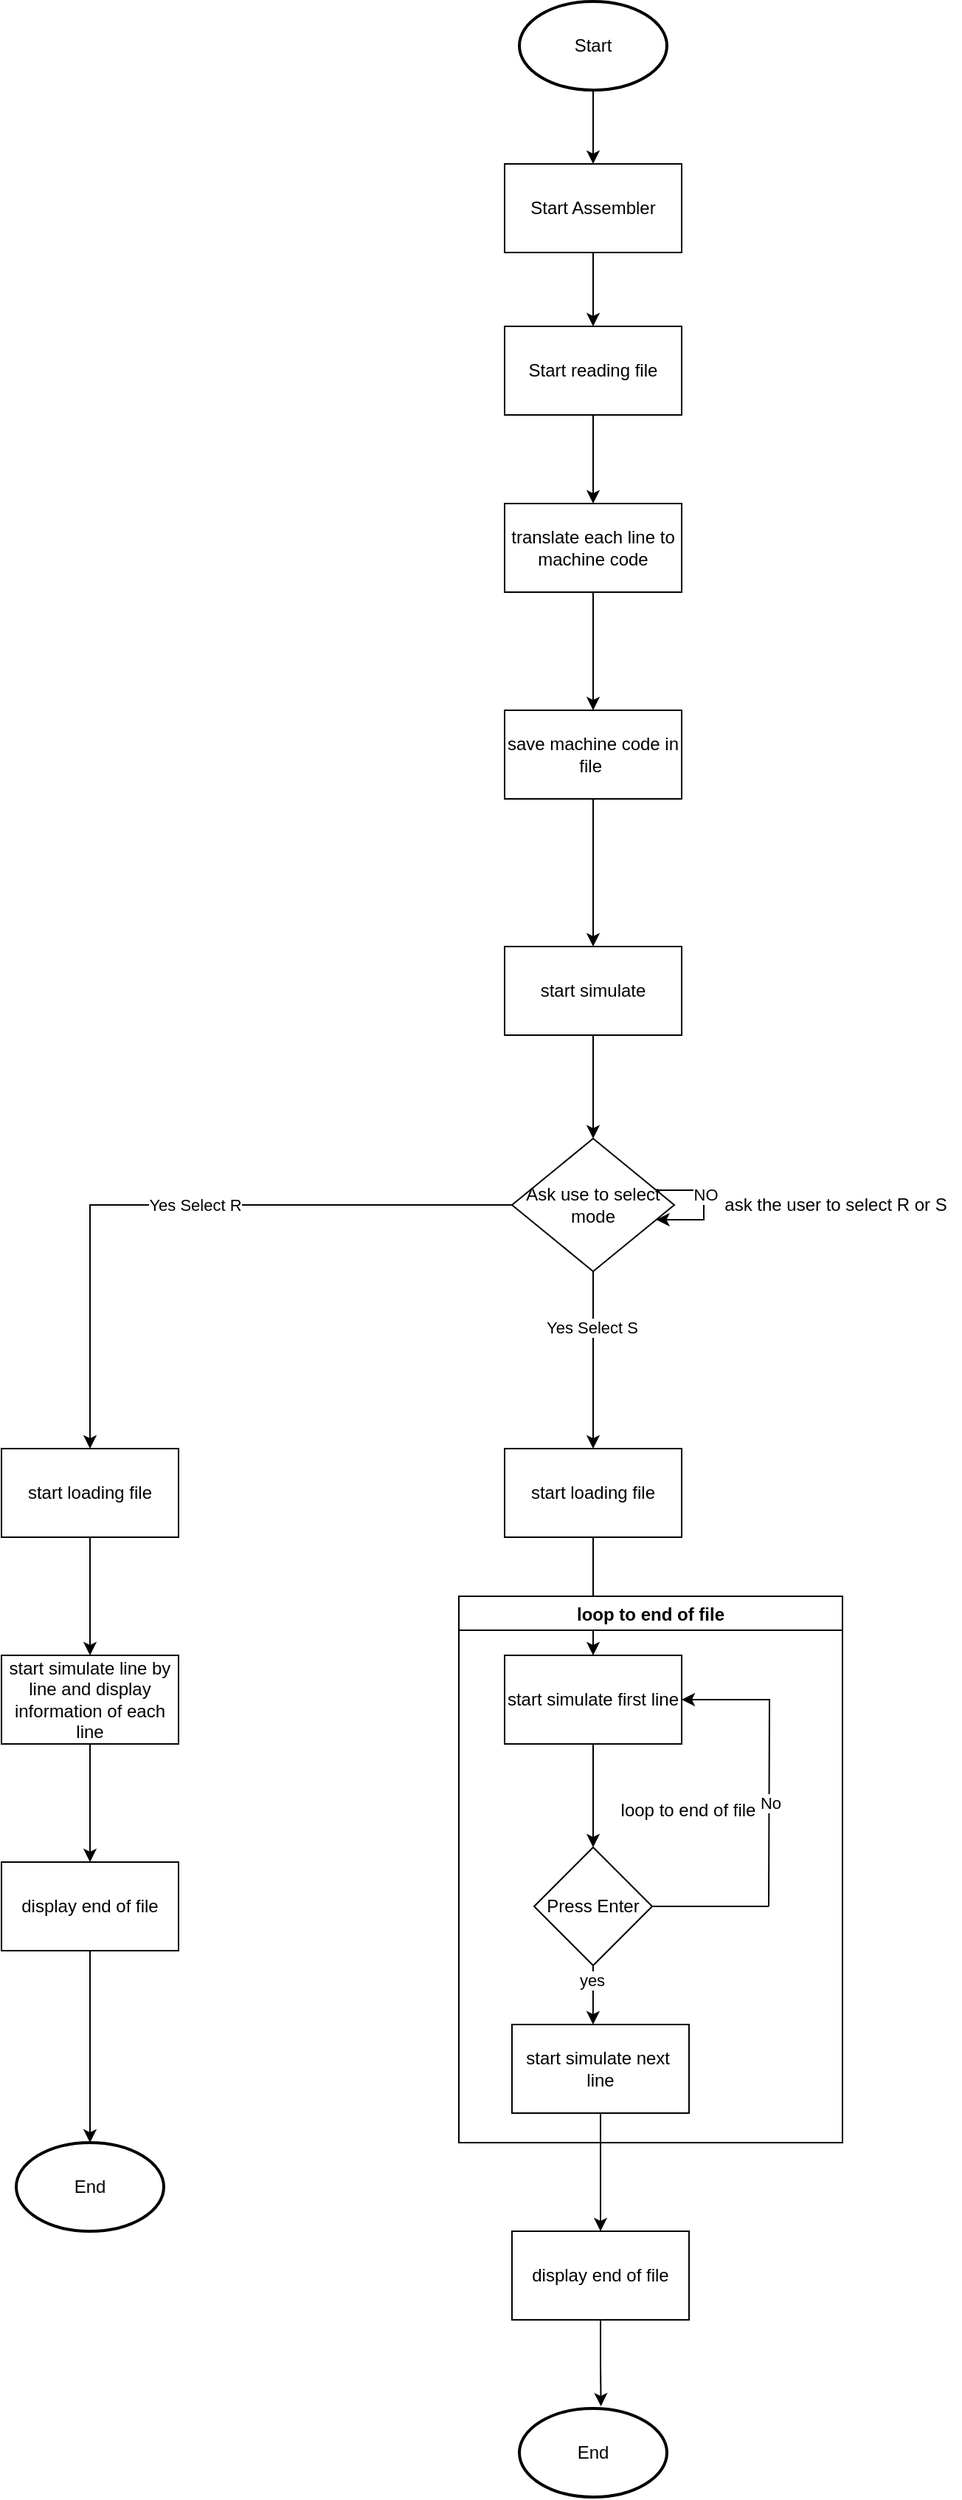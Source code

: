 <mxfile version="24.8.3">
  <diagram name="Page-1" id="f_PlwWeyoEnGcwazXD0S">
    <mxGraphModel dx="2218" dy="910" grid="1" gridSize="10" guides="1" tooltips="1" connect="1" arrows="1" fold="1" page="1" pageScale="1" pageWidth="850" pageHeight="1100" math="0" shadow="0">
      <root>
        <mxCell id="0" />
        <mxCell id="1" parent="0" />
        <mxCell id="zXDdjIVoU2AJvnj1YrXP-12" style="edgeStyle=orthogonalEdgeStyle;rounded=0;orthogonalLoop=1;jettySize=auto;html=1;entryX=0.5;entryY=0;entryDx=0;entryDy=0;" edge="1" parent="1" source="zXDdjIVoU2AJvnj1YrXP-1" target="zXDdjIVoU2AJvnj1YrXP-5">
          <mxGeometry relative="1" as="geometry" />
        </mxCell>
        <mxCell id="zXDdjIVoU2AJvnj1YrXP-1" value="Start Assembler" style="rounded=0;whiteSpace=wrap;html=1;" vertex="1" parent="1">
          <mxGeometry x="301" y="190" width="120" height="60" as="geometry" />
        </mxCell>
        <mxCell id="zXDdjIVoU2AJvnj1YrXP-11" style="edgeStyle=orthogonalEdgeStyle;rounded=0;orthogonalLoop=1;jettySize=auto;html=1;entryX=0.5;entryY=0;entryDx=0;entryDy=0;" edge="1" parent="1" source="zXDdjIVoU2AJvnj1YrXP-5" target="zXDdjIVoU2AJvnj1YrXP-7">
          <mxGeometry relative="1" as="geometry" />
        </mxCell>
        <mxCell id="zXDdjIVoU2AJvnj1YrXP-5" value="Start reading file " style="rounded=0;whiteSpace=wrap;html=1;" vertex="1" parent="1">
          <mxGeometry x="301" y="300" width="120" height="60" as="geometry" />
        </mxCell>
        <mxCell id="zXDdjIVoU2AJvnj1YrXP-14" value="" style="edgeStyle=orthogonalEdgeStyle;rounded=0;orthogonalLoop=1;jettySize=auto;html=1;" edge="1" parent="1" source="zXDdjIVoU2AJvnj1YrXP-7" target="zXDdjIVoU2AJvnj1YrXP-13">
          <mxGeometry relative="1" as="geometry" />
        </mxCell>
        <mxCell id="zXDdjIVoU2AJvnj1YrXP-7" value="translate each line to machine code " style="rounded=0;whiteSpace=wrap;html=1;" vertex="1" parent="1">
          <mxGeometry x="301" y="420" width="120" height="60" as="geometry" />
        </mxCell>
        <mxCell id="zXDdjIVoU2AJvnj1YrXP-68" style="edgeStyle=orthogonalEdgeStyle;rounded=0;orthogonalLoop=1;jettySize=auto;html=1;entryX=0.5;entryY=0;entryDx=0;entryDy=0;" edge="1" parent="1" source="zXDdjIVoU2AJvnj1YrXP-13" target="zXDdjIVoU2AJvnj1YrXP-20">
          <mxGeometry relative="1" as="geometry">
            <mxPoint x="361" y="640" as="targetPoint" />
          </mxGeometry>
        </mxCell>
        <mxCell id="zXDdjIVoU2AJvnj1YrXP-13" value="save machine code in file&amp;nbsp;  " style="whiteSpace=wrap;html=1;rounded=0;" vertex="1" parent="1">
          <mxGeometry x="301" y="560" width="120" height="60" as="geometry" />
        </mxCell>
        <mxCell id="zXDdjIVoU2AJvnj1YrXP-25" value="" style="edgeStyle=orthogonalEdgeStyle;rounded=0;orthogonalLoop=1;jettySize=auto;html=1;" edge="1" parent="1" source="zXDdjIVoU2AJvnj1YrXP-20" target="zXDdjIVoU2AJvnj1YrXP-24">
          <mxGeometry relative="1" as="geometry" />
        </mxCell>
        <mxCell id="zXDdjIVoU2AJvnj1YrXP-20" value="start simulate " style="whiteSpace=wrap;html=1;rounded=0;" vertex="1" parent="1">
          <mxGeometry x="301" y="720" width="120" height="60" as="geometry" />
        </mxCell>
        <mxCell id="zXDdjIVoU2AJvnj1YrXP-30" value="" style="edgeStyle=orthogonalEdgeStyle;rounded=0;orthogonalLoop=1;jettySize=auto;html=1;" edge="1" parent="1" source="zXDdjIVoU2AJvnj1YrXP-24" target="zXDdjIVoU2AJvnj1YrXP-29">
          <mxGeometry relative="1" as="geometry" />
        </mxCell>
        <mxCell id="zXDdjIVoU2AJvnj1YrXP-31" value="Yes Select R" style="edgeLabel;html=1;align=center;verticalAlign=middle;resizable=0;points=[];" vertex="1" connectable="0" parent="zXDdjIVoU2AJvnj1YrXP-30">
          <mxGeometry x="-0.047" relative="1" as="geometry">
            <mxPoint as="offset" />
          </mxGeometry>
        </mxCell>
        <mxCell id="zXDdjIVoU2AJvnj1YrXP-34" value="" style="edgeStyle=orthogonalEdgeStyle;rounded=0;orthogonalLoop=1;jettySize=auto;html=1;" edge="1" parent="1" source="zXDdjIVoU2AJvnj1YrXP-24" target="zXDdjIVoU2AJvnj1YrXP-33">
          <mxGeometry relative="1" as="geometry" />
        </mxCell>
        <mxCell id="zXDdjIVoU2AJvnj1YrXP-35" value="Yes Select S" style="edgeLabel;html=1;align=center;verticalAlign=middle;resizable=0;points=[];" vertex="1" connectable="0" parent="zXDdjIVoU2AJvnj1YrXP-34">
          <mxGeometry x="-0.373" y="-1" relative="1" as="geometry">
            <mxPoint as="offset" />
          </mxGeometry>
        </mxCell>
        <mxCell id="zXDdjIVoU2AJvnj1YrXP-24" value="Ask use to select mode " style="rhombus;whiteSpace=wrap;html=1;rounded=0;" vertex="1" parent="1">
          <mxGeometry x="306" y="850" width="110" height="90" as="geometry" />
        </mxCell>
        <mxCell id="zXDdjIVoU2AJvnj1YrXP-26" style="edgeStyle=orthogonalEdgeStyle;rounded=0;orthogonalLoop=1;jettySize=auto;html=1;elbow=horizontal;" edge="1" parent="1" source="zXDdjIVoU2AJvnj1YrXP-24" target="zXDdjIVoU2AJvnj1YrXP-24">
          <mxGeometry relative="1" as="geometry" />
        </mxCell>
        <mxCell id="zXDdjIVoU2AJvnj1YrXP-27" value="NO " style="edgeLabel;html=1;align=center;verticalAlign=middle;resizable=0;points=[];" vertex="1" connectable="0" parent="zXDdjIVoU2AJvnj1YrXP-26">
          <mxGeometry x="-0.178" y="1" relative="1" as="geometry">
            <mxPoint as="offset" />
          </mxGeometry>
        </mxCell>
        <mxCell id="zXDdjIVoU2AJvnj1YrXP-28" value="ask the user to select R or S" style="text;html=1;align=center;verticalAlign=middle;resizable=0;points=[];autosize=1;strokeColor=none;fillColor=none;" vertex="1" parent="1">
          <mxGeometry x="440" y="880" width="170" height="30" as="geometry" />
        </mxCell>
        <mxCell id="zXDdjIVoU2AJvnj1YrXP-57" style="edgeStyle=orthogonalEdgeStyle;rounded=0;orthogonalLoop=1;jettySize=auto;html=1;" edge="1" parent="1" source="zXDdjIVoU2AJvnj1YrXP-29" target="zXDdjIVoU2AJvnj1YrXP-56">
          <mxGeometry relative="1" as="geometry" />
        </mxCell>
        <mxCell id="zXDdjIVoU2AJvnj1YrXP-29" value="start loading file" style="whiteSpace=wrap;html=1;rounded=0;" vertex="1" parent="1">
          <mxGeometry x="-40" y="1060" width="120" height="60" as="geometry" />
        </mxCell>
        <mxCell id="zXDdjIVoU2AJvnj1YrXP-37" value="" style="edgeStyle=orthogonalEdgeStyle;rounded=0;orthogonalLoop=1;jettySize=auto;html=1;" edge="1" parent="1" source="zXDdjIVoU2AJvnj1YrXP-33" target="zXDdjIVoU2AJvnj1YrXP-36">
          <mxGeometry relative="1" as="geometry" />
        </mxCell>
        <mxCell id="zXDdjIVoU2AJvnj1YrXP-33" value="start loading file" style="whiteSpace=wrap;html=1;rounded=0;" vertex="1" parent="1">
          <mxGeometry x="301" y="1060" width="120" height="60" as="geometry" />
        </mxCell>
        <mxCell id="zXDdjIVoU2AJvnj1YrXP-41" value="" style="edgeStyle=orthogonalEdgeStyle;rounded=0;orthogonalLoop=1;jettySize=auto;html=1;" edge="1" parent="1" source="zXDdjIVoU2AJvnj1YrXP-36" target="zXDdjIVoU2AJvnj1YrXP-40">
          <mxGeometry relative="1" as="geometry" />
        </mxCell>
        <mxCell id="zXDdjIVoU2AJvnj1YrXP-44" style="edgeStyle=orthogonalEdgeStyle;rounded=0;orthogonalLoop=1;jettySize=auto;html=1;endArrow=none;endFill=0;startArrow=classic;startFill=1;" edge="1" parent="1" source="zXDdjIVoU2AJvnj1YrXP-36">
          <mxGeometry relative="1" as="geometry">
            <mxPoint x="480" y="1370.0" as="targetPoint" />
          </mxGeometry>
        </mxCell>
        <mxCell id="zXDdjIVoU2AJvnj1YrXP-45" value="No" style="edgeLabel;html=1;align=center;verticalAlign=middle;resizable=0;points=[];" vertex="1" connectable="0" parent="zXDdjIVoU2AJvnj1YrXP-44">
          <mxGeometry x="0.293" relative="1" as="geometry">
            <mxPoint as="offset" />
          </mxGeometry>
        </mxCell>
        <mxCell id="zXDdjIVoU2AJvnj1YrXP-36" value="start simulate first line " style="whiteSpace=wrap;html=1;rounded=0;" vertex="1" parent="1">
          <mxGeometry x="301" y="1200" width="120" height="60" as="geometry" />
        </mxCell>
        <mxCell id="zXDdjIVoU2AJvnj1YrXP-43" style="edgeStyle=orthogonalEdgeStyle;rounded=0;orthogonalLoop=1;jettySize=auto;html=1;endArrow=none;endFill=0;" edge="1" parent="1" source="zXDdjIVoU2AJvnj1YrXP-40">
          <mxGeometry relative="1" as="geometry">
            <mxPoint x="480" y="1370.0" as="targetPoint" />
          </mxGeometry>
        </mxCell>
        <mxCell id="zXDdjIVoU2AJvnj1YrXP-40" value="Press Enter" style="rhombus;whiteSpace=wrap;html=1;rounded=0;" vertex="1" parent="1">
          <mxGeometry x="321" y="1330" width="80" height="80" as="geometry" />
        </mxCell>
        <mxCell id="zXDdjIVoU2AJvnj1YrXP-51" value="" style="edgeStyle=orthogonalEdgeStyle;rounded=0;orthogonalLoop=1;jettySize=auto;html=1;" edge="1" parent="1" source="zXDdjIVoU2AJvnj1YrXP-46" target="zXDdjIVoU2AJvnj1YrXP-50">
          <mxGeometry relative="1" as="geometry" />
        </mxCell>
        <mxCell id="zXDdjIVoU2AJvnj1YrXP-46" value="start simulate next&amp;nbsp; line " style="whiteSpace=wrap;html=1;rounded=0;" vertex="1" parent="1">
          <mxGeometry x="306" y="1450" width="120" height="60" as="geometry" />
        </mxCell>
        <mxCell id="zXDdjIVoU2AJvnj1YrXP-48" style="edgeStyle=orthogonalEdgeStyle;rounded=0;orthogonalLoop=1;jettySize=auto;html=1;entryX=0.458;entryY=0;entryDx=0;entryDy=0;entryPerimeter=0;" edge="1" parent="1" source="zXDdjIVoU2AJvnj1YrXP-40" target="zXDdjIVoU2AJvnj1YrXP-46">
          <mxGeometry relative="1" as="geometry" />
        </mxCell>
        <mxCell id="zXDdjIVoU2AJvnj1YrXP-54" value="yes" style="edgeLabel;html=1;align=center;verticalAlign=middle;resizable=0;points=[];" vertex="1" connectable="0" parent="zXDdjIVoU2AJvnj1YrXP-48">
          <mxGeometry x="-0.519" y="-1" relative="1" as="geometry">
            <mxPoint as="offset" />
          </mxGeometry>
        </mxCell>
        <mxCell id="zXDdjIVoU2AJvnj1YrXP-49" value="loop to end of file " style="text;html=1;align=center;verticalAlign=middle;resizable=0;points=[];autosize=1;strokeColor=none;fillColor=none;" vertex="1" parent="1">
          <mxGeometry x="370" y="1290" width="110" height="30" as="geometry" />
        </mxCell>
        <mxCell id="zXDdjIVoU2AJvnj1YrXP-50" value="display end of file " style="whiteSpace=wrap;html=1;rounded=0;" vertex="1" parent="1">
          <mxGeometry x="306" y="1590" width="120" height="60" as="geometry" />
        </mxCell>
        <mxCell id="zXDdjIVoU2AJvnj1YrXP-55" value="loop to end of file " style="swimlane;" vertex="1" parent="1">
          <mxGeometry x="270" y="1160" width="260" height="370" as="geometry" />
        </mxCell>
        <mxCell id="zXDdjIVoU2AJvnj1YrXP-59" style="edgeStyle=orthogonalEdgeStyle;rounded=0;orthogonalLoop=1;jettySize=auto;html=1;entryX=0.5;entryY=0;entryDx=0;entryDy=0;" edge="1" parent="1" source="zXDdjIVoU2AJvnj1YrXP-56" target="zXDdjIVoU2AJvnj1YrXP-58">
          <mxGeometry relative="1" as="geometry" />
        </mxCell>
        <mxCell id="zXDdjIVoU2AJvnj1YrXP-56" value="start simulate line by line and display information of each line " style="whiteSpace=wrap;html=1;rounded=0;" vertex="1" parent="1">
          <mxGeometry x="-40" y="1200" width="120" height="60" as="geometry" />
        </mxCell>
        <mxCell id="zXDdjIVoU2AJvnj1YrXP-62" style="edgeStyle=orthogonalEdgeStyle;rounded=0;orthogonalLoop=1;jettySize=auto;html=1;" edge="1" parent="1" source="zXDdjIVoU2AJvnj1YrXP-58">
          <mxGeometry relative="1" as="geometry">
            <mxPoint x="20" y="1530" as="targetPoint" />
          </mxGeometry>
        </mxCell>
        <mxCell id="zXDdjIVoU2AJvnj1YrXP-58" value="display end of file " style="whiteSpace=wrap;html=1;rounded=0;" vertex="1" parent="1">
          <mxGeometry x="-40" y="1340" width="120" height="60" as="geometry" />
        </mxCell>
        <mxCell id="zXDdjIVoU2AJvnj1YrXP-63" value="End" style="strokeWidth=2;html=1;shape=mxgraph.flowchart.start_1;whiteSpace=wrap;" vertex="1" parent="1">
          <mxGeometry x="-30" y="1530" width="100" height="60" as="geometry" />
        </mxCell>
        <mxCell id="zXDdjIVoU2AJvnj1YrXP-64" value="End" style="strokeWidth=2;html=1;shape=mxgraph.flowchart.start_1;whiteSpace=wrap;" vertex="1" parent="1">
          <mxGeometry x="311" y="1710" width="100" height="60" as="geometry" />
        </mxCell>
        <mxCell id="zXDdjIVoU2AJvnj1YrXP-65" style="edgeStyle=orthogonalEdgeStyle;rounded=0;orthogonalLoop=1;jettySize=auto;html=1;entryX=0.553;entryY=-0.024;entryDx=0;entryDy=0;entryPerimeter=0;" edge="1" parent="1" source="zXDdjIVoU2AJvnj1YrXP-50" target="zXDdjIVoU2AJvnj1YrXP-64">
          <mxGeometry relative="1" as="geometry" />
        </mxCell>
        <mxCell id="zXDdjIVoU2AJvnj1YrXP-67" style="edgeStyle=orthogonalEdgeStyle;rounded=0;orthogonalLoop=1;jettySize=auto;html=1;entryX=0.5;entryY=0;entryDx=0;entryDy=0;" edge="1" parent="1" source="zXDdjIVoU2AJvnj1YrXP-66" target="zXDdjIVoU2AJvnj1YrXP-1">
          <mxGeometry relative="1" as="geometry" />
        </mxCell>
        <mxCell id="zXDdjIVoU2AJvnj1YrXP-66" value="Start" style="strokeWidth=2;html=1;shape=mxgraph.flowchart.start_1;whiteSpace=wrap;" vertex="1" parent="1">
          <mxGeometry x="311" y="80" width="100" height="60" as="geometry" />
        </mxCell>
      </root>
    </mxGraphModel>
  </diagram>
</mxfile>
